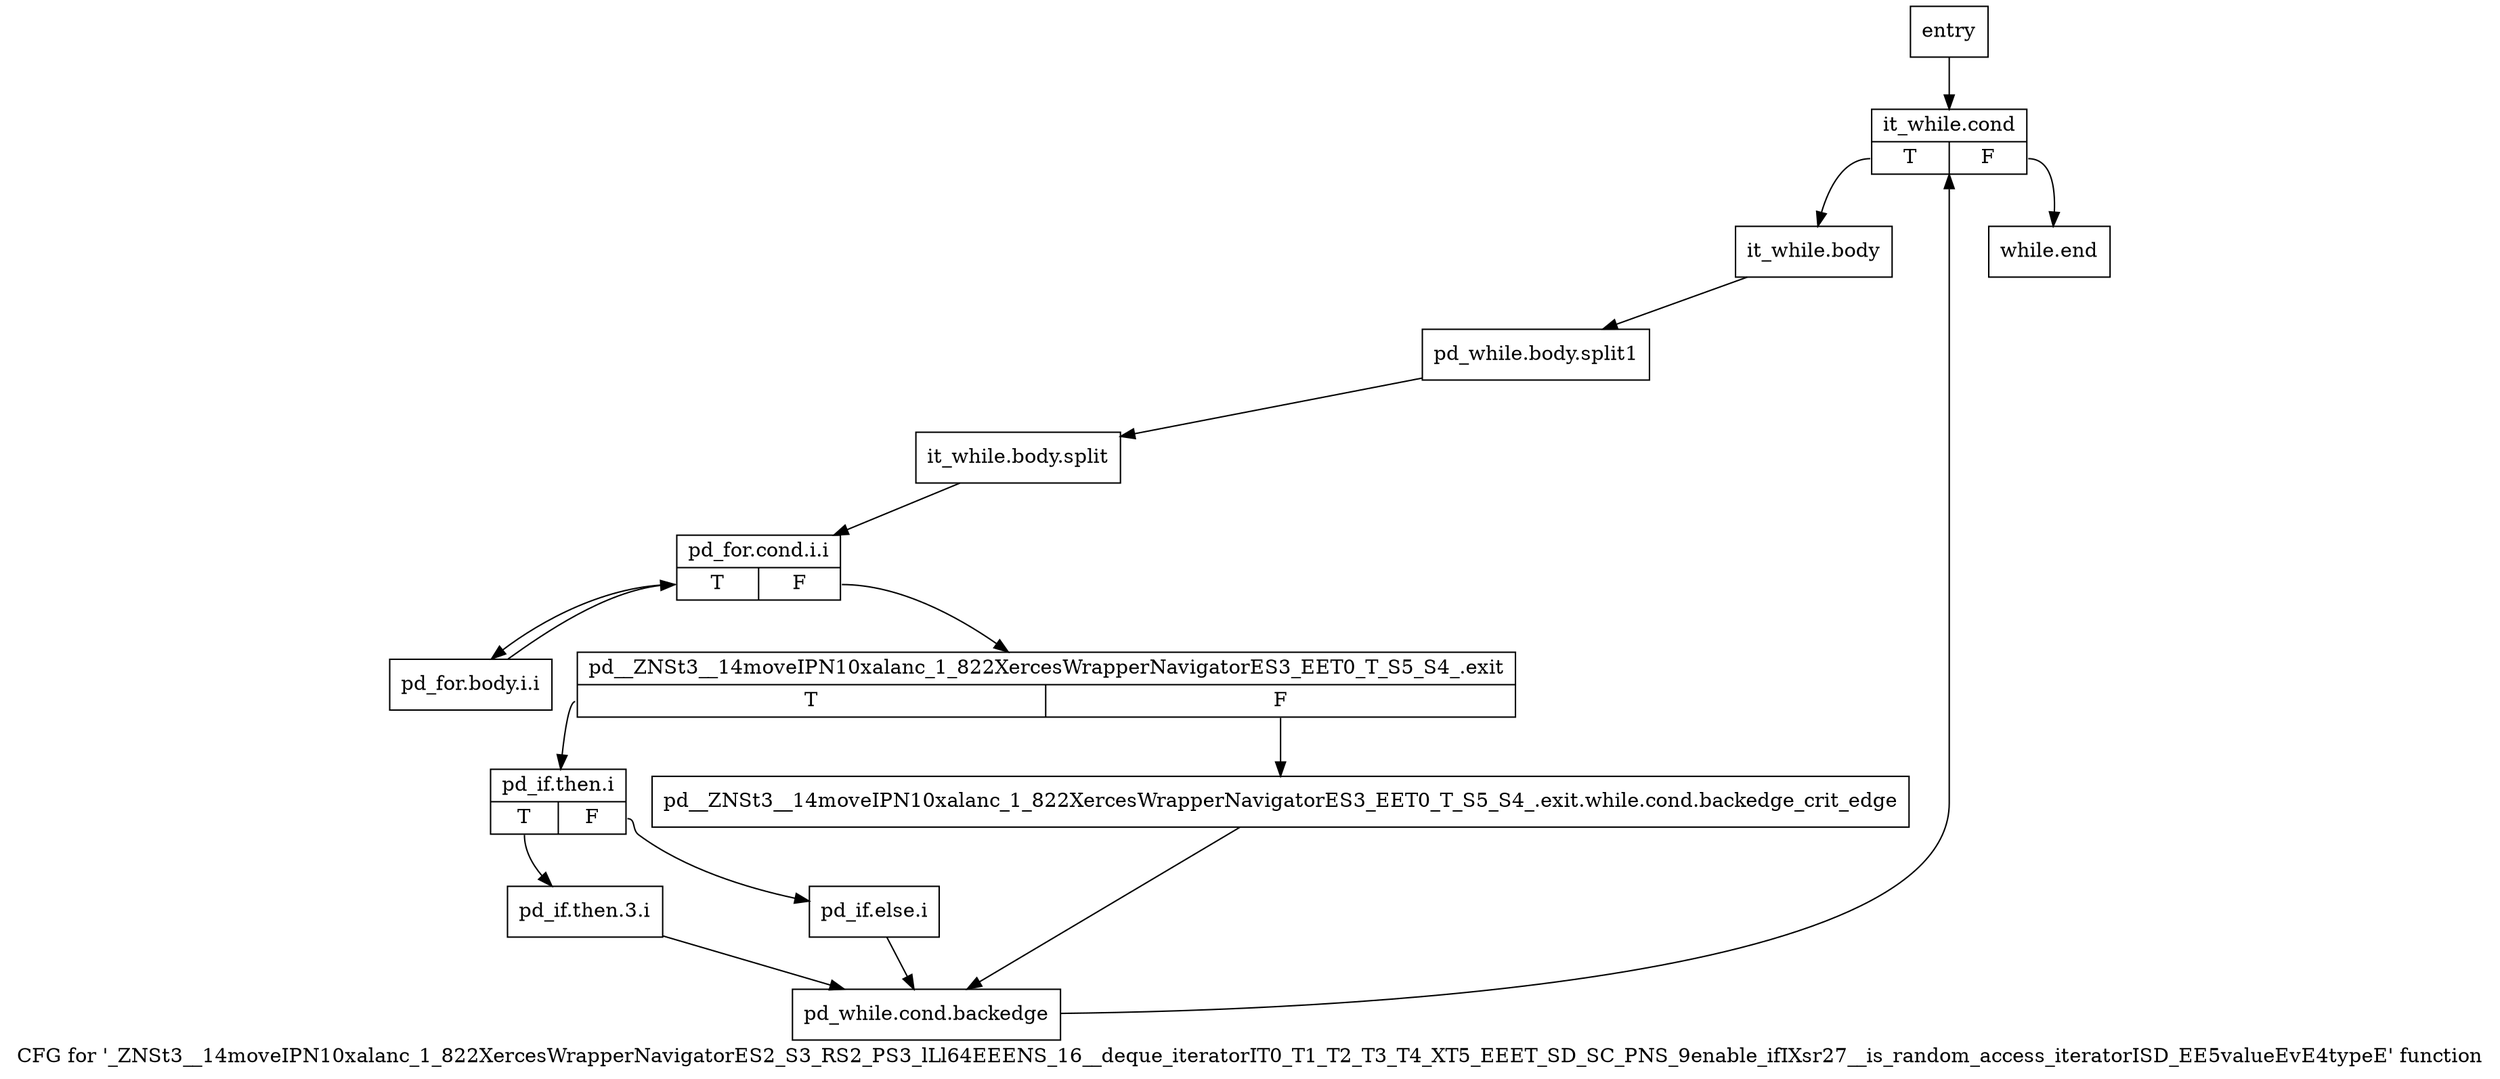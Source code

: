 digraph "CFG for '_ZNSt3__14moveIPN10xalanc_1_822XercesWrapperNavigatorES2_S3_RS2_PS3_lLl64EEENS_16__deque_iteratorIT0_T1_T2_T3_T4_XT5_EEET_SD_SC_PNS_9enable_ifIXsr27__is_random_access_iteratorISD_EE5valueEvE4typeE' function" {
	label="CFG for '_ZNSt3__14moveIPN10xalanc_1_822XercesWrapperNavigatorES2_S3_RS2_PS3_lLl64EEENS_16__deque_iteratorIT0_T1_T2_T3_T4_XT5_EEET_SD_SC_PNS_9enable_ifIXsr27__is_random_access_iteratorISD_EE5valueEvE4typeE' function";

	Node0x9495350 [shape=record,label="{entry}"];
	Node0x9495350 -> Node0x94953a0;
	Node0x94953a0 [shape=record,label="{it_while.cond|{<s0>T|<s1>F}}"];
	Node0x94953a0:s0 -> Node0x94953f0;
	Node0x94953a0:s1 -> Node0x94956c0;
	Node0x94953f0 [shape=record,label="{it_while.body}"];
	Node0x94953f0 -> Node0xcc97470;
	Node0xcc97470 [shape=record,label="{pd_while.body.split1}"];
	Node0xcc97470 -> Node0xcd0a550;
	Node0xcd0a550 [shape=record,label="{it_while.body.split}"];
	Node0xcd0a550 -> Node0x9495440;
	Node0x9495440 [shape=record,label="{pd_for.cond.i.i|{<s0>T|<s1>F}}"];
	Node0x9495440:s0 -> Node0x9495490;
	Node0x9495440:s1 -> Node0x94954e0;
	Node0x9495490 [shape=record,label="{pd_for.body.i.i}"];
	Node0x9495490 -> Node0x9495440;
	Node0x94954e0 [shape=record,label="{pd__ZNSt3__14moveIPN10xalanc_1_822XercesWrapperNavigatorES3_EET0_T_S5_S4_.exit|{<s0>T|<s1>F}}"];
	Node0x94954e0:s0 -> Node0x9495580;
	Node0x94954e0:s1 -> Node0x9495530;
	Node0x9495530 [shape=record,label="{pd__ZNSt3__14moveIPN10xalanc_1_822XercesWrapperNavigatorES3_EET0_T_S5_S4_.exit.while.cond.backedge_crit_edge}"];
	Node0x9495530 -> Node0x9495620;
	Node0x9495580 [shape=record,label="{pd_if.then.i|{<s0>T|<s1>F}}"];
	Node0x9495580:s0 -> Node0x94955d0;
	Node0x9495580:s1 -> Node0x9495670;
	Node0x94955d0 [shape=record,label="{pd_if.then.3.i}"];
	Node0x94955d0 -> Node0x9495620;
	Node0x9495620 [shape=record,label="{pd_while.cond.backedge}"];
	Node0x9495620 -> Node0x94953a0;
	Node0x9495670 [shape=record,label="{pd_if.else.i}"];
	Node0x9495670 -> Node0x9495620;
	Node0x94956c0 [shape=record,label="{while.end}"];
}
